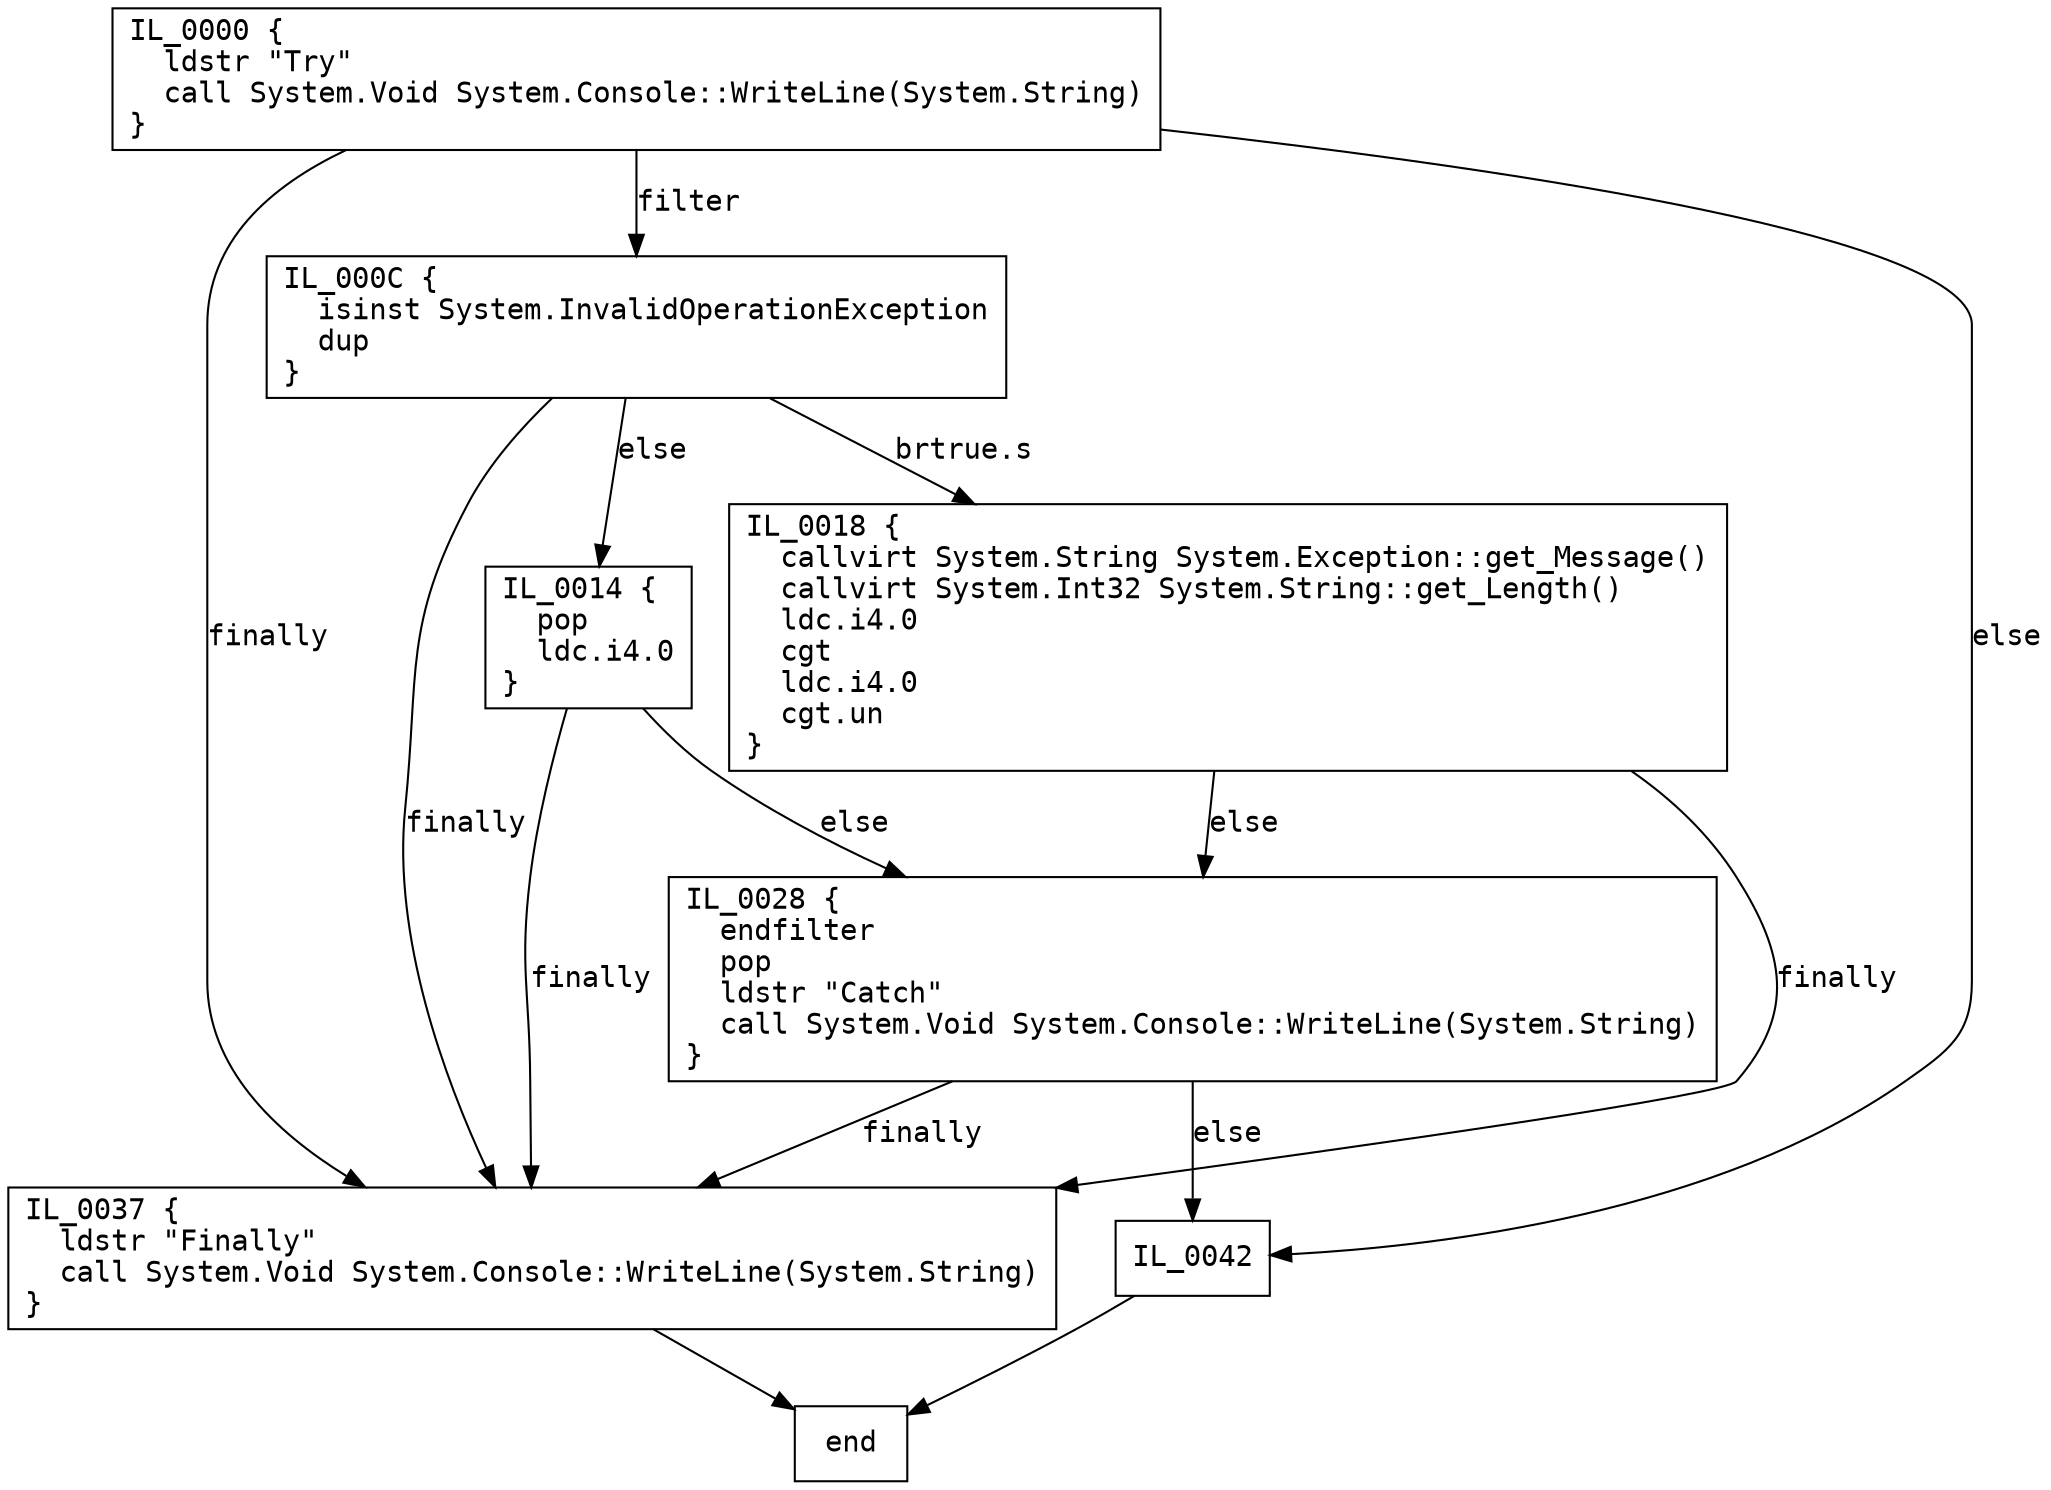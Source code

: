 digraph ControlFlow {
  graph[fontname="Courier"];
  node[fontname="Courier",shape="box"];
  edge[fontname="Courier"];
  IL_0000[label="IL_0000 {\l  ldstr \"Try\"\l  call System.Void System.Console::WriteLine(System.String)\l}\l"]
  IL_0000 -> IL_000C[label="filter"];
  IL_0000 -> IL_0037[label="finally"];
  IL_0000 -> IL_0042[label="else"];
  IL_000C[label="IL_000C {\l  isinst System.InvalidOperationException\l  dup\l}\l"]
  IL_000C -> IL_0037[label="finally"];
  IL_000C -> IL_0014[label="else"];
  IL_000C -> IL_0018[label="brtrue.s"];
  IL_0014[label="IL_0014 {\l  pop\l  ldc.i4.0\l}\l"]
  IL_0014 -> IL_0037[label="finally"];
  IL_0014 -> IL_0028[label="else"];
  IL_0018[label="IL_0018 {\l  callvirt System.String System.Exception::get_Message()\l  callvirt System.Int32 System.String::get_Length()\l  ldc.i4.0\l  cgt\l  ldc.i4.0\l  cgt.un\l}\l"]
  IL_0018 -> IL_0028[label="else"];
  IL_0018 -> IL_0037[label="finally"];
  IL_0028[label="IL_0028 {\l  endfilter\l  pop\l  ldstr \"Catch\"\l  call System.Void System.Console::WriteLine(System.String)\l}\l"]
  IL_0028 -> IL_0037[label="finally"];
  IL_0028 -> IL_0042[label="else"];
  IL_0037[label="IL_0037 {\l  ldstr \"Finally\"\l  call System.Void System.Console::WriteLine(System.String)\l}\l"]
  IL_0037 -> end;
  IL_0042[label="IL_0042"]
  IL_0042 -> end;
}
